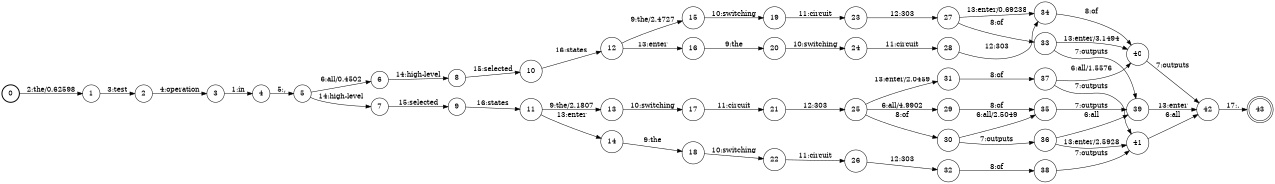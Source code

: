 digraph FST {
rankdir = LR;
size = "8.5,11";
label = "";
center = 1;
orientation = Portrait;
ranksep = "0.4";
nodesep = "0.25";
0 [label = "0", shape = circle, style = bold, fontsize = 14]
	0 -> 1 [label = "2:the/0.62598", fontsize = 14];
1 [label = "1", shape = circle, style = solid, fontsize = 14]
	1 -> 2 [label = "3:test", fontsize = 14];
2 [label = "2", shape = circle, style = solid, fontsize = 14]
	2 -> 3 [label = "4:operation", fontsize = 14];
3 [label = "3", shape = circle, style = solid, fontsize = 14]
	3 -> 4 [label = "1:in", fontsize = 14];
4 [label = "4", shape = circle, style = solid, fontsize = 14]
	4 -> 5 [label = "5:,", fontsize = 14];
5 [label = "5", shape = circle, style = solid, fontsize = 14]
	5 -> 6 [label = "6:all/0.4502", fontsize = 14];
	5 -> 7 [label = "14:high-level", fontsize = 14];
6 [label = "6", shape = circle, style = solid, fontsize = 14]
	6 -> 8 [label = "14:high-level", fontsize = 14];
7 [label = "7", shape = circle, style = solid, fontsize = 14]
	7 -> 9 [label = "15:selected", fontsize = 14];
8 [label = "8", shape = circle, style = solid, fontsize = 14]
	8 -> 10 [label = "15:selected", fontsize = 14];
9 [label = "9", shape = circle, style = solid, fontsize = 14]
	9 -> 11 [label = "16:states", fontsize = 14];
10 [label = "10", shape = circle, style = solid, fontsize = 14]
	10 -> 12 [label = "16:states", fontsize = 14];
11 [label = "11", shape = circle, style = solid, fontsize = 14]
	11 -> 13 [label = "9:the/2.1807", fontsize = 14];
	11 -> 14 [label = "13:enter", fontsize = 14];
12 [label = "12", shape = circle, style = solid, fontsize = 14]
	12 -> 15 [label = "9:the/2.4727", fontsize = 14];
	12 -> 16 [label = "13:enter", fontsize = 14];
13 [label = "13", shape = circle, style = solid, fontsize = 14]
	13 -> 17 [label = "10:switching", fontsize = 14];
14 [label = "14", shape = circle, style = solid, fontsize = 14]
	14 -> 18 [label = "9:the", fontsize = 14];
15 [label = "15", shape = circle, style = solid, fontsize = 14]
	15 -> 19 [label = "10:switching", fontsize = 14];
16 [label = "16", shape = circle, style = solid, fontsize = 14]
	16 -> 20 [label = "9:the", fontsize = 14];
17 [label = "17", shape = circle, style = solid, fontsize = 14]
	17 -> 21 [label = "11:circuit", fontsize = 14];
18 [label = "18", shape = circle, style = solid, fontsize = 14]
	18 -> 22 [label = "10:switching", fontsize = 14];
19 [label = "19", shape = circle, style = solid, fontsize = 14]
	19 -> 23 [label = "11:circuit", fontsize = 14];
20 [label = "20", shape = circle, style = solid, fontsize = 14]
	20 -> 24 [label = "10:switching", fontsize = 14];
21 [label = "21", shape = circle, style = solid, fontsize = 14]
	21 -> 25 [label = "12:303", fontsize = 14];
22 [label = "22", shape = circle, style = solid, fontsize = 14]
	22 -> 26 [label = "11:circuit", fontsize = 14];
23 [label = "23", shape = circle, style = solid, fontsize = 14]
	23 -> 27 [label = "12:303", fontsize = 14];
24 [label = "24", shape = circle, style = solid, fontsize = 14]
	24 -> 28 [label = "11:circuit", fontsize = 14];
25 [label = "25", shape = circle, style = solid, fontsize = 14]
	25 -> 29 [label = "6:all/4.9902", fontsize = 14];
	25 -> 30 [label = "8:of", fontsize = 14];
	25 -> 31 [label = "13:enter/2.0459", fontsize = 14];
26 [label = "26", shape = circle, style = solid, fontsize = 14]
	26 -> 32 [label = "12:303", fontsize = 14];
27 [label = "27", shape = circle, style = solid, fontsize = 14]
	27 -> 33 [label = "8:of", fontsize = 14];
	27 -> 34 [label = "13:enter/0.69238", fontsize = 14];
28 [label = "28", shape = circle, style = solid, fontsize = 14]
	28 -> 34 [label = "12:303", fontsize = 14];
29 [label = "29", shape = circle, style = solid, fontsize = 14]
	29 -> 35 [label = "8:of", fontsize = 14];
30 [label = "30", shape = circle, style = solid, fontsize = 14]
	30 -> 35 [label = "6:all/2.5049", fontsize = 14];
	30 -> 36 [label = "7:outputs", fontsize = 14];
31 [label = "31", shape = circle, style = solid, fontsize = 14]
	31 -> 37 [label = "8:of", fontsize = 14];
32 [label = "32", shape = circle, style = solid, fontsize = 14]
	32 -> 38 [label = "8:of", fontsize = 14];
33 [label = "33", shape = circle, style = solid, fontsize = 14]
	33 -> 39 [label = "7:outputs", fontsize = 14];
	33 -> 40 [label = "13:enter/3.1494", fontsize = 14];
34 [label = "34", shape = circle, style = solid, fontsize = 14]
	34 -> 40 [label = "8:of", fontsize = 14];
35 [label = "35", shape = circle, style = solid, fontsize = 14]
	35 -> 39 [label = "7:outputs", fontsize = 14];
36 [label = "36", shape = circle, style = solid, fontsize = 14]
	36 -> 39 [label = "6:all", fontsize = 14];
	36 -> 41 [label = "13:enter/2.5928", fontsize = 14];
37 [label = "37", shape = circle, style = solid, fontsize = 14]
	37 -> 40 [label = "6:all/1.5576", fontsize = 14];
	37 -> 41 [label = "7:outputs", fontsize = 14];
38 [label = "38", shape = circle, style = solid, fontsize = 14]
	38 -> 41 [label = "7:outputs", fontsize = 14];
39 [label = "39", shape = circle, style = solid, fontsize = 14]
	39 -> 42 [label = "13:enter", fontsize = 14];
40 [label = "40", shape = circle, style = solid, fontsize = 14]
	40 -> 42 [label = "7:outputs", fontsize = 14];
41 [label = "41", shape = circle, style = solid, fontsize = 14]
	41 -> 42 [label = "6:all", fontsize = 14];
42 [label = "42", shape = circle, style = solid, fontsize = 14]
	42 -> 43 [label = "17:.", fontsize = 14];
43 [label = "43", shape = doublecircle, style = solid, fontsize = 14]
}
